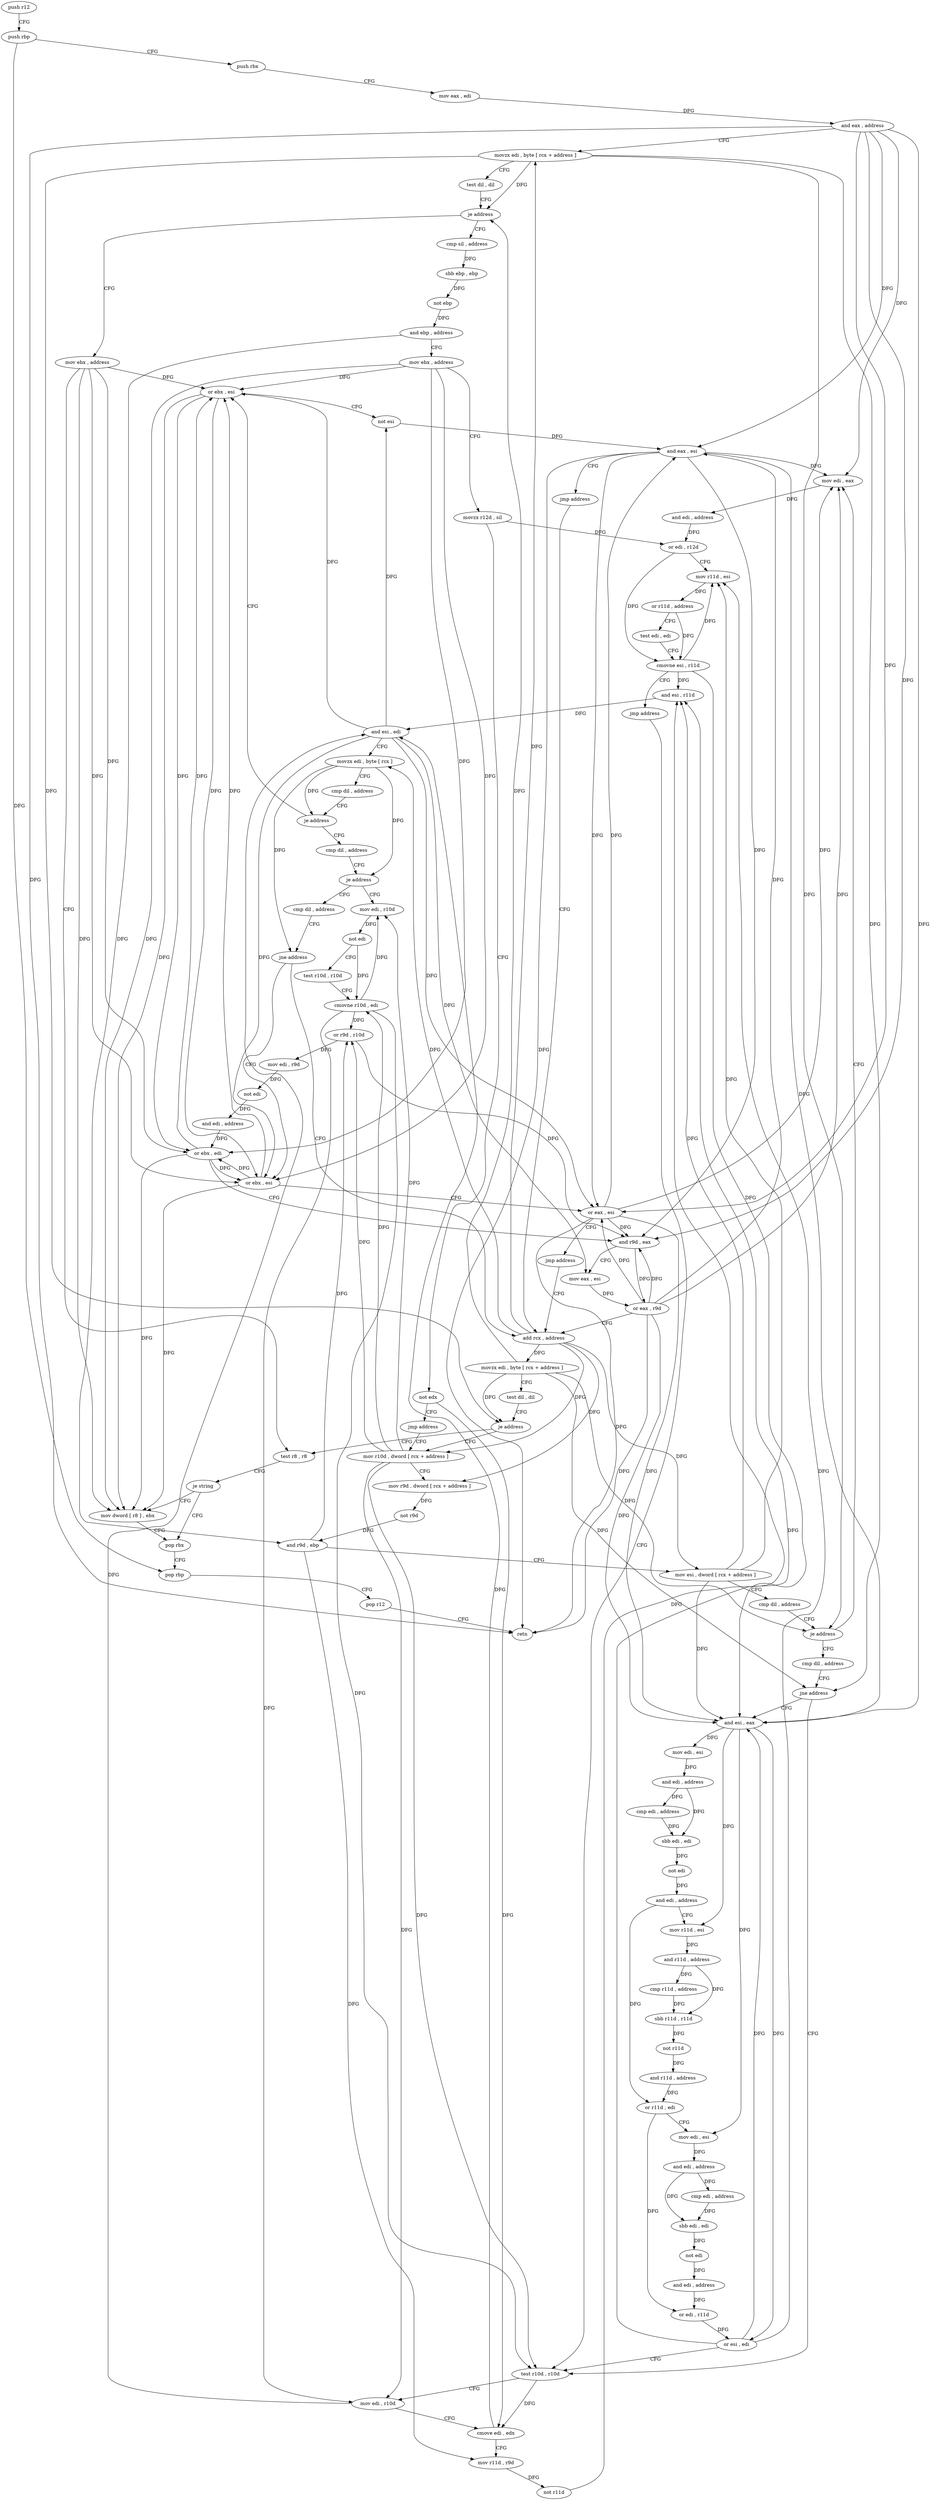 digraph "func" {
"4291763" [label = "push r12" ]
"4291765" [label = "push rbp" ]
"4291766" [label = "push rbx" ]
"4291767" [label = "mov eax , edi" ]
"4291769" [label = "and eax , address" ]
"4291774" [label = "movzx edi , byte [ rcx + address ]" ]
"4291778" [label = "test dil , dil" ]
"4291781" [label = "je address" ]
"4292064" [label = "mov ebx , address" ]
"4291787" [label = "cmp sil , address" ]
"4292069" [label = "test r8 , r8" ]
"4291791" [label = "sbb ebp , ebp" ]
"4291793" [label = "not ebp" ]
"4291795" [label = "and ebp , address" ]
"4291801" [label = "mov ebx , address" ]
"4291806" [label = "movzx r12d , sil" ]
"4291810" [label = "not edx" ]
"4291812" [label = "jmp address" ]
"4291893" [label = "mov r10d , dword [ rcx + address ]" ]
"4292077" [label = "pop rbx" ]
"4292078" [label = "pop rbp" ]
"4292079" [label = "pop r12" ]
"4292081" [label = "retn" ]
"4292074" [label = "mov dword [ r8 ] , ebx" ]
"4291897" [label = "mov r9d , dword [ rcx + address ]" ]
"4291901" [label = "not r9d" ]
"4291904" [label = "and r9d , ebp" ]
"4291907" [label = "mov esi , dword [ rcx + address ]" ]
"4291910" [label = "cmp dil , address" ]
"4291914" [label = "je address" ]
"4291814" [label = "mov edi , eax" ]
"4291916" [label = "cmp dil , address" ]
"4291816" [label = "and edi , address" ]
"4291819" [label = "or edi , r12d" ]
"4291822" [label = "mov r11d , esi" ]
"4291825" [label = "or r11d , address" ]
"4291829" [label = "test edi , edi" ]
"4291831" [label = "cmovne esi , r11d" ]
"4291835" [label = "jmp address" ]
"4291995" [label = "test r10d , r10d" ]
"4291920" [label = "jne address" ]
"4291922" [label = "and esi , eax" ]
"4291998" [label = "mov edi , r10d" ]
"4292001" [label = "cmove edi , edx" ]
"4292004" [label = "mov r11d , r9d" ]
"4292007" [label = "not r11d" ]
"4292010" [label = "and esi , r11d" ]
"4292013" [label = "and esi , edi" ]
"4292015" [label = "movzx edi , byte [ rcx ]" ]
"4292018" [label = "cmp dil , address" ]
"4292022" [label = "je address" ]
"4292053" [label = "or ebx , esi" ]
"4292024" [label = "cmp dil , address" ]
"4291924" [label = "mov edi , esi" ]
"4291926" [label = "and edi , address" ]
"4291932" [label = "cmp edi , address" ]
"4291935" [label = "sbb edi , edi" ]
"4291937" [label = "not edi" ]
"4291939" [label = "and edi , address" ]
"4291945" [label = "mov r11d , esi" ]
"4291948" [label = "and r11d , address" ]
"4291955" [label = "cmp r11d , address" ]
"4291959" [label = "sbb r11d , r11d" ]
"4291962" [label = "not r11d" ]
"4291965" [label = "and r11d , address" ]
"4291972" [label = "or r11d , edi" ]
"4291975" [label = "mov edi , esi" ]
"4291977" [label = "and edi , address" ]
"4291980" [label = "cmp edi , address" ]
"4291983" [label = "sbb edi , edi" ]
"4291985" [label = "not edi" ]
"4291987" [label = "and edi , address" ]
"4291990" [label = "or edi , r11d" ]
"4291993" [label = "or esi , edi" ]
"4292055" [label = "not esi" ]
"4292057" [label = "and eax , esi" ]
"4292059" [label = "jmp address" ]
"4291876" [label = "add rcx , address" ]
"4292028" [label = "je address" ]
"4291840" [label = "mov edi , r10d" ]
"4292034" [label = "cmp dil , address" ]
"4291880" [label = "movzx edi , byte [ rcx + address ]" ]
"4291884" [label = "test dil , dil" ]
"4291887" [label = "je address" ]
"4291843" [label = "not edi" ]
"4291845" [label = "test r10d , r10d" ]
"4291848" [label = "cmovne r10d , edi" ]
"4291852" [label = "or r9d , r10d" ]
"4291855" [label = "mov edi , r9d" ]
"4291858" [label = "not edi" ]
"4291860" [label = "and edi , address" ]
"4291866" [label = "or ebx , edi" ]
"4291868" [label = "and r9d , eax" ]
"4291871" [label = "mov eax , esi" ]
"4291873" [label = "or eax , r9d" ]
"4292038" [label = "jne address" ]
"4292044" [label = "or ebx , esi" ]
"4292072" [label = "je string" ]
"4292046" [label = "or eax , esi" ]
"4292048" [label = "jmp address" ]
"4291763" -> "4291765" [ label = "CFG" ]
"4291765" -> "4291766" [ label = "CFG" ]
"4291765" -> "4292078" [ label = "DFG" ]
"4291766" -> "4291767" [ label = "CFG" ]
"4291767" -> "4291769" [ label = "DFG" ]
"4291769" -> "4291774" [ label = "CFG" ]
"4291769" -> "4292081" [ label = "DFG" ]
"4291769" -> "4291814" [ label = "DFG" ]
"4291769" -> "4291922" [ label = "DFG" ]
"4291769" -> "4292057" [ label = "DFG" ]
"4291769" -> "4291868" [ label = "DFG" ]
"4291769" -> "4292046" [ label = "DFG" ]
"4291774" -> "4291778" [ label = "CFG" ]
"4291774" -> "4291781" [ label = "DFG" ]
"4291774" -> "4291914" [ label = "DFG" ]
"4291774" -> "4291920" [ label = "DFG" ]
"4291774" -> "4291887" [ label = "DFG" ]
"4291778" -> "4291781" [ label = "CFG" ]
"4291781" -> "4292064" [ label = "CFG" ]
"4291781" -> "4291787" [ label = "CFG" ]
"4292064" -> "4292069" [ label = "CFG" ]
"4292064" -> "4292074" [ label = "DFG" ]
"4292064" -> "4292053" [ label = "DFG" ]
"4292064" -> "4291866" [ label = "DFG" ]
"4292064" -> "4292044" [ label = "DFG" ]
"4291787" -> "4291791" [ label = "DFG" ]
"4292069" -> "4292072" [ label = "CFG" ]
"4291791" -> "4291793" [ label = "DFG" ]
"4291793" -> "4291795" [ label = "DFG" ]
"4291795" -> "4291801" [ label = "CFG" ]
"4291795" -> "4291904" [ label = "DFG" ]
"4291801" -> "4291806" [ label = "CFG" ]
"4291801" -> "4292074" [ label = "DFG" ]
"4291801" -> "4292053" [ label = "DFG" ]
"4291801" -> "4291866" [ label = "DFG" ]
"4291801" -> "4292044" [ label = "DFG" ]
"4291806" -> "4291810" [ label = "CFG" ]
"4291806" -> "4291819" [ label = "DFG" ]
"4291810" -> "4291812" [ label = "CFG" ]
"4291810" -> "4292001" [ label = "DFG" ]
"4291812" -> "4291893" [ label = "CFG" ]
"4291893" -> "4291897" [ label = "CFG" ]
"4291893" -> "4291995" [ label = "DFG" ]
"4291893" -> "4291998" [ label = "DFG" ]
"4291893" -> "4291840" [ label = "DFG" ]
"4291893" -> "4291848" [ label = "DFG" ]
"4291893" -> "4291852" [ label = "DFG" ]
"4292077" -> "4292078" [ label = "CFG" ]
"4292078" -> "4292079" [ label = "CFG" ]
"4292079" -> "4292081" [ label = "CFG" ]
"4292074" -> "4292077" [ label = "CFG" ]
"4291897" -> "4291901" [ label = "DFG" ]
"4291901" -> "4291904" [ label = "DFG" ]
"4291904" -> "4291907" [ label = "CFG" ]
"4291904" -> "4292004" [ label = "DFG" ]
"4291904" -> "4291852" [ label = "DFG" ]
"4291907" -> "4291910" [ label = "CFG" ]
"4291907" -> "4291822" [ label = "DFG" ]
"4291907" -> "4291922" [ label = "DFG" ]
"4291907" -> "4292010" [ label = "DFG" ]
"4291910" -> "4291914" [ label = "CFG" ]
"4291914" -> "4291814" [ label = "CFG" ]
"4291914" -> "4291916" [ label = "CFG" ]
"4291814" -> "4291816" [ label = "DFG" ]
"4291916" -> "4291920" [ label = "CFG" ]
"4291816" -> "4291819" [ label = "DFG" ]
"4291819" -> "4291822" [ label = "CFG" ]
"4291819" -> "4291831" [ label = "DFG" ]
"4291822" -> "4291825" [ label = "DFG" ]
"4291825" -> "4291829" [ label = "CFG" ]
"4291825" -> "4291831" [ label = "DFG" ]
"4291829" -> "4291831" [ label = "CFG" ]
"4291831" -> "4291835" [ label = "CFG" ]
"4291831" -> "4291822" [ label = "DFG" ]
"4291831" -> "4291922" [ label = "DFG" ]
"4291831" -> "4292010" [ label = "DFG" ]
"4291835" -> "4291995" [ label = "CFG" ]
"4291995" -> "4291998" [ label = "CFG" ]
"4291995" -> "4292001" [ label = "DFG" ]
"4291920" -> "4291995" [ label = "CFG" ]
"4291920" -> "4291922" [ label = "CFG" ]
"4291922" -> "4291924" [ label = "DFG" ]
"4291922" -> "4291945" [ label = "DFG" ]
"4291922" -> "4291975" [ label = "DFG" ]
"4291922" -> "4291993" [ label = "DFG" ]
"4291998" -> "4292001" [ label = "CFG" ]
"4291998" -> "4292013" [ label = "DFG" ]
"4292001" -> "4292004" [ label = "CFG" ]
"4292001" -> "4292013" [ label = "DFG" ]
"4292004" -> "4292007" [ label = "DFG" ]
"4292007" -> "4292010" [ label = "DFG" ]
"4292010" -> "4292013" [ label = "DFG" ]
"4292013" -> "4292015" [ label = "CFG" ]
"4292013" -> "4292053" [ label = "DFG" ]
"4292013" -> "4292055" [ label = "DFG" ]
"4292013" -> "4291871" [ label = "DFG" ]
"4292013" -> "4292044" [ label = "DFG" ]
"4292013" -> "4292046" [ label = "DFG" ]
"4292015" -> "4292018" [ label = "CFG" ]
"4292015" -> "4292022" [ label = "DFG" ]
"4292015" -> "4292028" [ label = "DFG" ]
"4292015" -> "4292038" [ label = "DFG" ]
"4292018" -> "4292022" [ label = "CFG" ]
"4292022" -> "4292053" [ label = "CFG" ]
"4292022" -> "4292024" [ label = "CFG" ]
"4292053" -> "4292055" [ label = "CFG" ]
"4292053" -> "4292074" [ label = "DFG" ]
"4292053" -> "4291866" [ label = "DFG" ]
"4292053" -> "4292044" [ label = "DFG" ]
"4292024" -> "4292028" [ label = "CFG" ]
"4291924" -> "4291926" [ label = "DFG" ]
"4291926" -> "4291932" [ label = "DFG" ]
"4291926" -> "4291935" [ label = "DFG" ]
"4291932" -> "4291935" [ label = "DFG" ]
"4291935" -> "4291937" [ label = "DFG" ]
"4291937" -> "4291939" [ label = "DFG" ]
"4291939" -> "4291945" [ label = "CFG" ]
"4291939" -> "4291972" [ label = "DFG" ]
"4291945" -> "4291948" [ label = "DFG" ]
"4291948" -> "4291955" [ label = "DFG" ]
"4291948" -> "4291959" [ label = "DFG" ]
"4291955" -> "4291959" [ label = "DFG" ]
"4291959" -> "4291962" [ label = "DFG" ]
"4291962" -> "4291965" [ label = "DFG" ]
"4291965" -> "4291972" [ label = "DFG" ]
"4291972" -> "4291975" [ label = "CFG" ]
"4291972" -> "4291990" [ label = "DFG" ]
"4291975" -> "4291977" [ label = "DFG" ]
"4291977" -> "4291980" [ label = "DFG" ]
"4291977" -> "4291983" [ label = "DFG" ]
"4291980" -> "4291983" [ label = "DFG" ]
"4291983" -> "4291985" [ label = "DFG" ]
"4291985" -> "4291987" [ label = "DFG" ]
"4291987" -> "4291990" [ label = "DFG" ]
"4291990" -> "4291993" [ label = "DFG" ]
"4291993" -> "4291995" [ label = "CFG" ]
"4291993" -> "4291822" [ label = "DFG" ]
"4291993" -> "4291922" [ label = "DFG" ]
"4291993" -> "4292010" [ label = "DFG" ]
"4292055" -> "4292057" [ label = "DFG" ]
"4292057" -> "4292059" [ label = "CFG" ]
"4292057" -> "4291814" [ label = "DFG" ]
"4292057" -> "4291922" [ label = "DFG" ]
"4292057" -> "4292081" [ label = "DFG" ]
"4292057" -> "4291868" [ label = "DFG" ]
"4292057" -> "4292046" [ label = "DFG" ]
"4292059" -> "4291876" [ label = "CFG" ]
"4291876" -> "4291880" [ label = "DFG" ]
"4291876" -> "4291774" [ label = "DFG" ]
"4291876" -> "4291893" [ label = "DFG" ]
"4291876" -> "4291897" [ label = "DFG" ]
"4291876" -> "4291907" [ label = "DFG" ]
"4291876" -> "4292015" [ label = "DFG" ]
"4292028" -> "4291840" [ label = "CFG" ]
"4292028" -> "4292034" [ label = "CFG" ]
"4291840" -> "4291843" [ label = "DFG" ]
"4292034" -> "4292038" [ label = "CFG" ]
"4291880" -> "4291884" [ label = "CFG" ]
"4291880" -> "4291781" [ label = "DFG" ]
"4291880" -> "4291914" [ label = "DFG" ]
"4291880" -> "4291920" [ label = "DFG" ]
"4291880" -> "4291887" [ label = "DFG" ]
"4291884" -> "4291887" [ label = "CFG" ]
"4291887" -> "4292069" [ label = "CFG" ]
"4291887" -> "4291893" [ label = "CFG" ]
"4291843" -> "4291845" [ label = "CFG" ]
"4291843" -> "4291848" [ label = "DFG" ]
"4291845" -> "4291848" [ label = "CFG" ]
"4291848" -> "4291852" [ label = "DFG" ]
"4291848" -> "4291995" [ label = "DFG" ]
"4291848" -> "4291998" [ label = "DFG" ]
"4291848" -> "4291840" [ label = "DFG" ]
"4291852" -> "4291855" [ label = "DFG" ]
"4291852" -> "4291868" [ label = "DFG" ]
"4291855" -> "4291858" [ label = "DFG" ]
"4291858" -> "4291860" [ label = "DFG" ]
"4291860" -> "4291866" [ label = "DFG" ]
"4291866" -> "4291868" [ label = "CFG" ]
"4291866" -> "4292074" [ label = "DFG" ]
"4291866" -> "4292053" [ label = "DFG" ]
"4291866" -> "4292044" [ label = "DFG" ]
"4291868" -> "4291871" [ label = "CFG" ]
"4291868" -> "4291873" [ label = "DFG" ]
"4291871" -> "4291873" [ label = "DFG" ]
"4291873" -> "4291876" [ label = "CFG" ]
"4291873" -> "4291814" [ label = "DFG" ]
"4291873" -> "4291922" [ label = "DFG" ]
"4291873" -> "4291868" [ label = "DFG" ]
"4291873" -> "4292081" [ label = "DFG" ]
"4291873" -> "4292057" [ label = "DFG" ]
"4291873" -> "4292046" [ label = "DFG" ]
"4292038" -> "4291876" [ label = "CFG" ]
"4292038" -> "4292044" [ label = "CFG" ]
"4292044" -> "4292046" [ label = "CFG" ]
"4292044" -> "4292074" [ label = "DFG" ]
"4292044" -> "4292053" [ label = "DFG" ]
"4292044" -> "4291866" [ label = "DFG" ]
"4292072" -> "4292077" [ label = "CFG" ]
"4292072" -> "4292074" [ label = "CFG" ]
"4292046" -> "4292048" [ label = "CFG" ]
"4292046" -> "4291814" [ label = "DFG" ]
"4292046" -> "4291922" [ label = "DFG" ]
"4292046" -> "4291868" [ label = "DFG" ]
"4292046" -> "4292081" [ label = "DFG" ]
"4292046" -> "4292057" [ label = "DFG" ]
"4292048" -> "4291876" [ label = "CFG" ]
}
